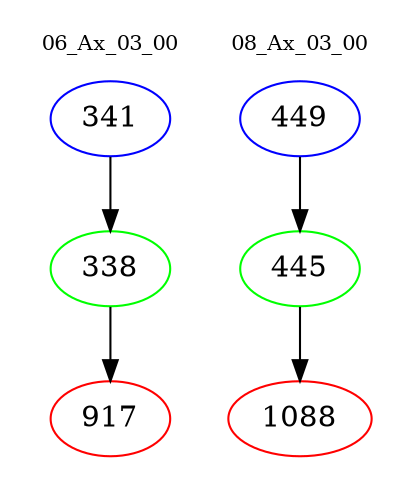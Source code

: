 digraph{
subgraph cluster_0 {
color = white
label = "06_Ax_03_00";
fontsize=10;
T0_341 [label="341", color="blue"]
T0_341 -> T0_338 [color="black"]
T0_338 [label="338", color="green"]
T0_338 -> T0_917 [color="black"]
T0_917 [label="917", color="red"]
}
subgraph cluster_1 {
color = white
label = "08_Ax_03_00";
fontsize=10;
T1_449 [label="449", color="blue"]
T1_449 -> T1_445 [color="black"]
T1_445 [label="445", color="green"]
T1_445 -> T1_1088 [color="black"]
T1_1088 [label="1088", color="red"]
}
}

